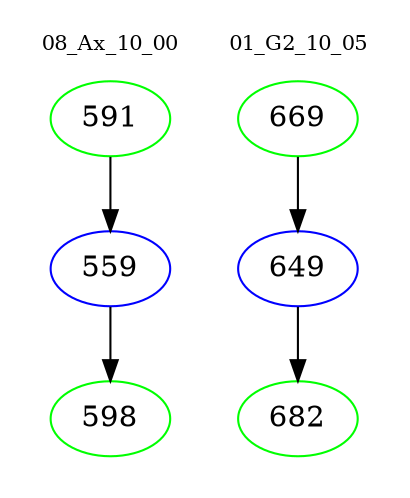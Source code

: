 digraph{
subgraph cluster_0 {
color = white
label = "08_Ax_10_00";
fontsize=10;
T0_591 [label="591", color="green"]
T0_591 -> T0_559 [color="black"]
T0_559 [label="559", color="blue"]
T0_559 -> T0_598 [color="black"]
T0_598 [label="598", color="green"]
}
subgraph cluster_1 {
color = white
label = "01_G2_10_05";
fontsize=10;
T1_669 [label="669", color="green"]
T1_669 -> T1_649 [color="black"]
T1_649 [label="649", color="blue"]
T1_649 -> T1_682 [color="black"]
T1_682 [label="682", color="green"]
}
}
